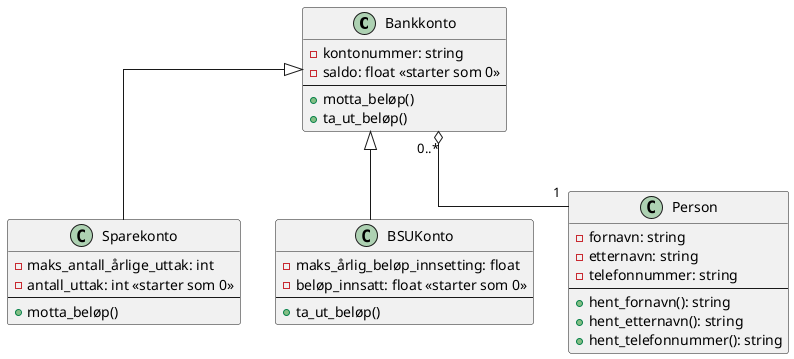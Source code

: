 @startuml bankkonto

skinparam linetype ortho

class Bankkonto {
    -kontonummer: string
    -saldo: float <<starter som 0>>
    --
    +motta_beløp()
    +ta_ut_beløp()
}

class Sparekonto {
    -maks_antall_årlige_uttak: int
    -antall_uttak: int <<starter som 0>>
    --
    +motta_beløp()
}

class BSUKonto {
    -maks_årlig_beløp_innsetting: float
    -beløp_innsatt: float <<starter som 0>>
    --
    +ta_ut_beløp()
}

class Person {
    -fornavn: string
    -etternavn: string
    -telefonnummer: string
    --
    +hent_fornavn(): string
    +hent_etternavn(): string
    +hent_telefonnummer(): string
}

Bankkonto <|-- Sparekonto
Bankkonto <|-- BSUKonto

Bankkonto "0..* " o-- "1" Person

@enduml
